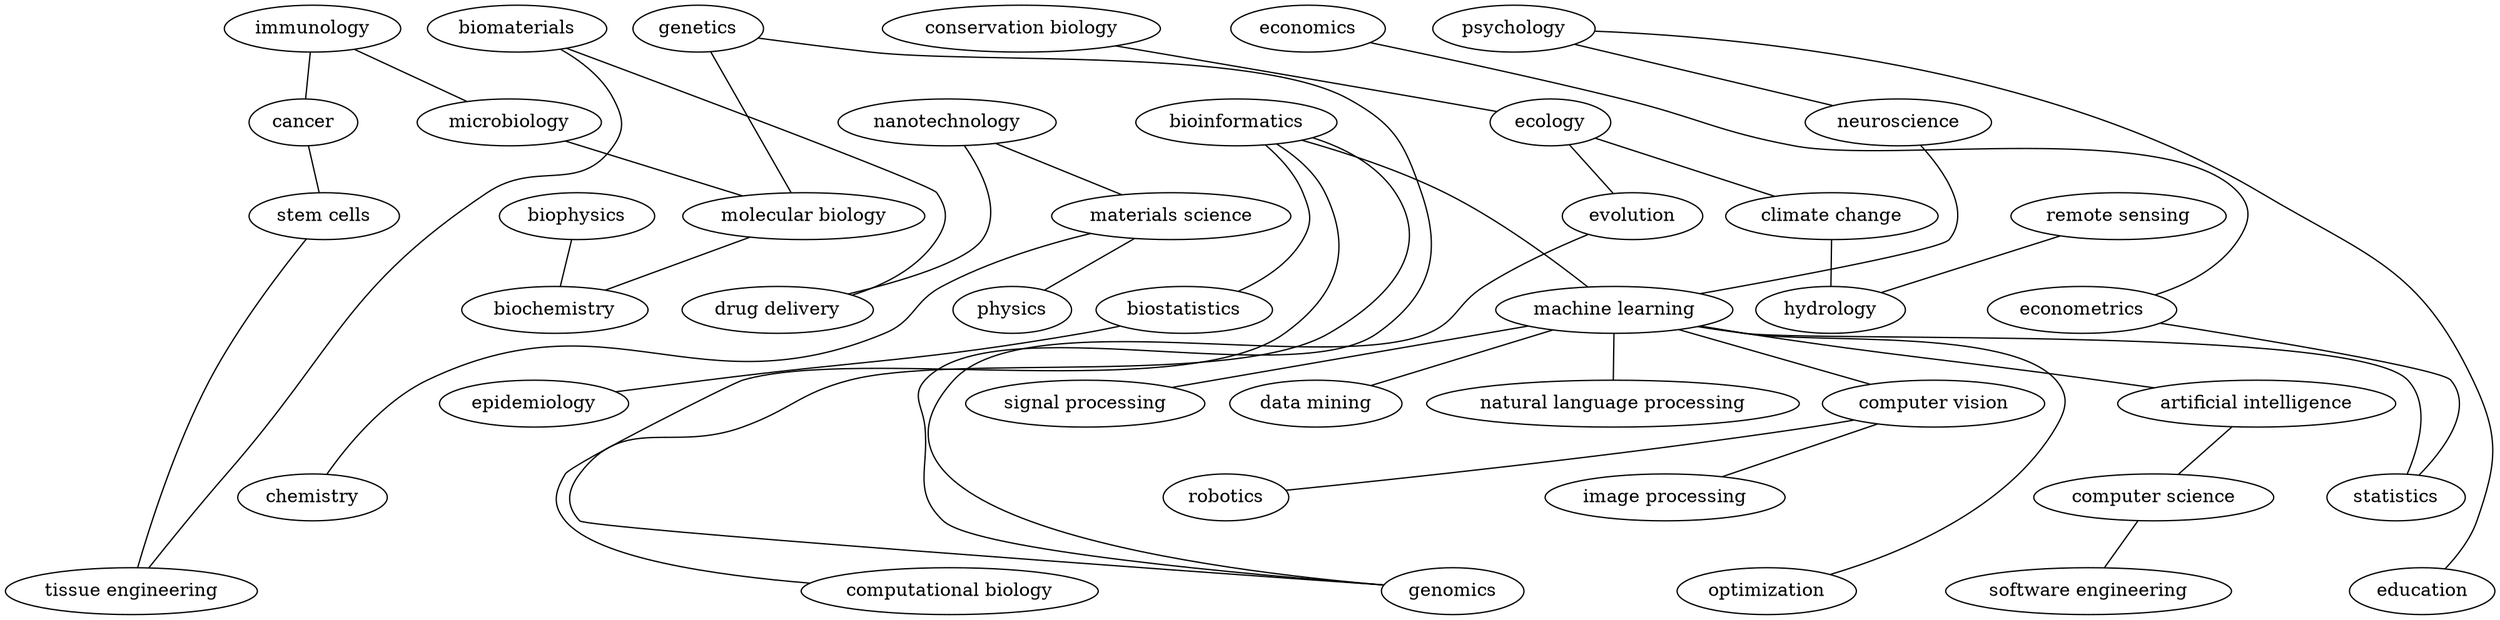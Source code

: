 graph{
"biophysics"--"biochemistry" [weight=0.001937984496124031];
"psychology"--"neuroscience" [weight=0.00205761316872428];
"psychology"--"education" [weight=0.007042253521126761];
"conservation biology"--"ecology" [weight=0.0010416666666666667];
"neuroscience"--"machine learning" [weight=0.0035211267605633804];
"bioinformatics"--"biostatistics" [weight=0.003472222222222222];
"bioinformatics"--"genomics" [weight=0.0006188118811881188];
"bioinformatics"--"machine learning" [weight=0.0008130081300813008];
"bioinformatics"--"computational biology" [weight=0.0005543237250554324];
"ecology"--"evolution" [weight=0.0008130081300813008];
"ecology"--"climate change" [weight=0.003703703703703704];
"machine learning"--"computer vision" [weight=0.00022831050228310502];
"machine learning"--"statistics" [weight=0.0012987012987012987];
"machine learning"--"optimization" [weight=0.001388888888888889];
"machine learning"--"signal processing" [weight=0.001037344398340249];
"machine learning"--"data mining" [weight=0.0003952569169960474];
"machine learning"--"natural language processing" [weight=0.000708215297450425];
"machine learning"--"artificial intelligence" [weight=0.0003056234718826406];
"immunology"--"cancer" [weight=0.0030864197530864196];
"immunology"--"microbiology" [weight=0.0020491803278688526];
"artificial intelligence"--"computer science" [weight=0.003289473684210526];
"economics"--"econometrics" [weight=0.004761904761904762];
"econometrics"--"statistics" [weight=0.006944444444444444];
"remote sensing"--"hydrology" [weight=0.00390625];
"biomaterials"--"tissue engineering" [weight=0.0008771929824561404];
"biomaterials"--"drug delivery" [weight=0.0016556291390728477];
"climate change"--"hydrology" [weight=0.004310344827586207];
"computer vision"--"robotics" [weight=0.0008680555555555555];
"computer vision"--"image processing" [weight=0.0005636978579481398];
"computer science"--"software engineering" [weight=0.004807692307692308];
"biostatistics"--"epidemiology" [weight=0.002173913043478261];
"genetics"--"genomics" [weight=0.0009784735812133072];
"genetics"--"molecular biology" [weight=0.0015060240963855422];
"nanotechnology"--"drug delivery" [weight=0.0035460992907801418];
"nanotechnology"--"materials science" [weight=0.0016501650165016502];
"cancer"--"stem cells" [weight=0.004032258064516129];
"stem cells"--"tissue engineering" [weight=0.0029239766081871343];
"evolution"--"genomics" [weight=0.0015384615384615385];
"materials science"--"physics" [weight=0.0021008403361344537];
"materials science"--"chemistry" [weight=0.002304147465437788];
"microbiology"--"molecular biology" [weight=0.001976284584980237];
"molecular biology"--"biochemistry" [weight=0.0010416666666666667];
}
